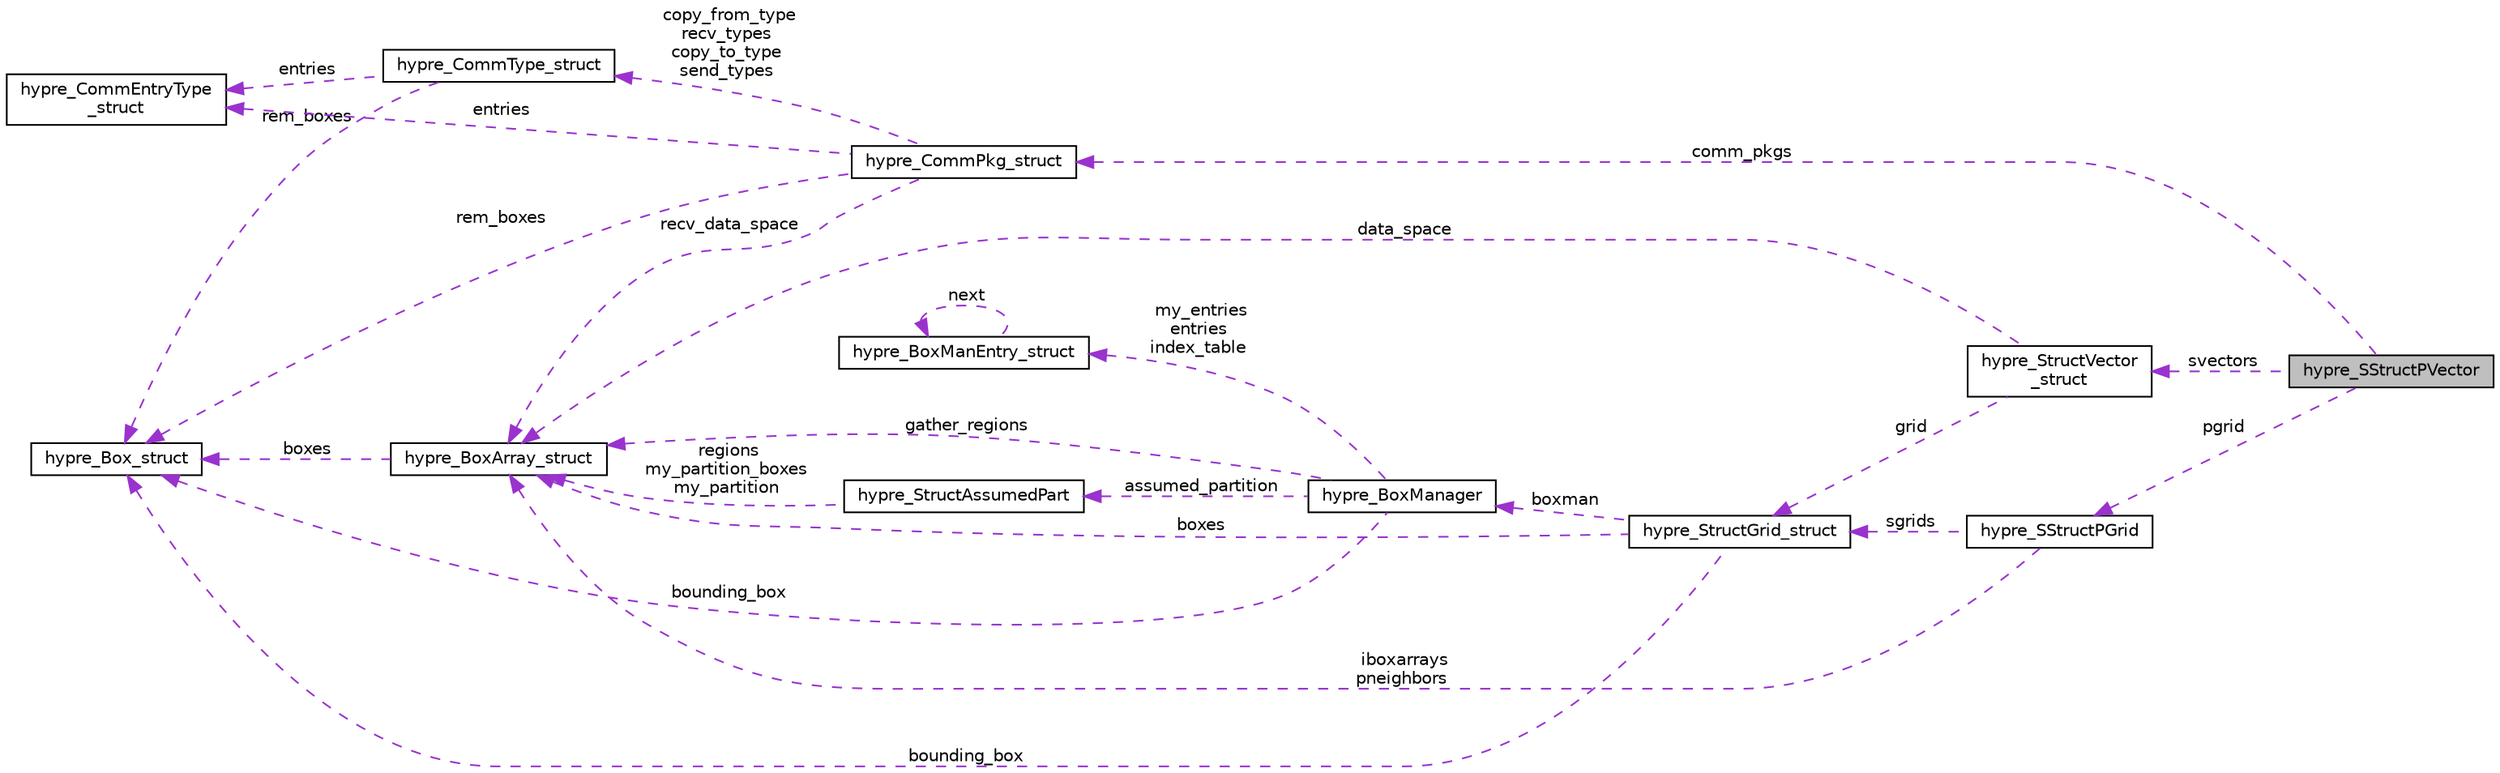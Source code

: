 digraph "hypre_SStructPVector"
{
 // LATEX_PDF_SIZE
  edge [fontname="Helvetica",fontsize="10",labelfontname="Helvetica",labelfontsize="10"];
  node [fontname="Helvetica",fontsize="10",shape=record];
  rankdir="LR";
  Node1 [label="hypre_SStructPVector",height=0.2,width=0.4,color="black", fillcolor="grey75", style="filled", fontcolor="black",tooltip=" "];
  Node2 -> Node1 [dir="back",color="darkorchid3",fontsize="10",style="dashed",label=" comm_pkgs" ,fontname="Helvetica"];
  Node2 [label="hypre_CommPkg_struct",height=0.2,width=0.4,color="black", fillcolor="white", style="filled",URL="$structhypre___comm_pkg__struct.html",tooltip=" "];
  Node3 -> Node2 [dir="back",color="darkorchid3",fontsize="10",style="dashed",label=" recv_data_space" ,fontname="Helvetica"];
  Node3 [label="hypre_BoxArray_struct",height=0.2,width=0.4,color="black", fillcolor="white", style="filled",URL="$structhypre___box_array__struct.html",tooltip=" "];
  Node4 -> Node3 [dir="back",color="darkorchid3",fontsize="10",style="dashed",label=" boxes" ,fontname="Helvetica"];
  Node4 [label="hypre_Box_struct",height=0.2,width=0.4,color="black", fillcolor="white", style="filled",URL="$structhypre___box__struct.html",tooltip=" "];
  Node5 -> Node2 [dir="back",color="darkorchid3",fontsize="10",style="dashed",label=" entries" ,fontname="Helvetica"];
  Node5 [label="hypre_CommEntryType\l_struct",height=0.2,width=0.4,color="black", fillcolor="white", style="filled",URL="$structhypre___comm_entry_type__struct.html",tooltip=" "];
  Node6 -> Node2 [dir="back",color="darkorchid3",fontsize="10",style="dashed",label=" copy_from_type\nrecv_types\ncopy_to_type\nsend_types" ,fontname="Helvetica"];
  Node6 [label="hypre_CommType_struct",height=0.2,width=0.4,color="black", fillcolor="white", style="filled",URL="$structhypre___comm_type__struct.html",tooltip=" "];
  Node5 -> Node6 [dir="back",color="darkorchid3",fontsize="10",style="dashed",label=" entries" ,fontname="Helvetica"];
  Node4 -> Node6 [dir="back",color="darkorchid3",fontsize="10",style="dashed",label=" rem_boxes" ,fontname="Helvetica"];
  Node4 -> Node2 [dir="back",color="darkorchid3",fontsize="10",style="dashed",label=" rem_boxes" ,fontname="Helvetica"];
  Node7 -> Node1 [dir="back",color="darkorchid3",fontsize="10",style="dashed",label=" pgrid" ,fontname="Helvetica"];
  Node7 [label="hypre_SStructPGrid",height=0.2,width=0.4,color="black", fillcolor="white", style="filled",URL="$structhypre___s_struct_p_grid.html",tooltip=" "];
  Node3 -> Node7 [dir="back",color="darkorchid3",fontsize="10",style="dashed",label=" iboxarrays\npneighbors" ,fontname="Helvetica"];
  Node8 -> Node7 [dir="back",color="darkorchid3",fontsize="10",style="dashed",label=" sgrids" ,fontname="Helvetica"];
  Node8 [label="hypre_StructGrid_struct",height=0.2,width=0.4,color="black", fillcolor="white", style="filled",URL="$structhypre___struct_grid__struct.html",tooltip=" "];
  Node3 -> Node8 [dir="back",color="darkorchid3",fontsize="10",style="dashed",label=" boxes" ,fontname="Helvetica"];
  Node4 -> Node8 [dir="back",color="darkorchid3",fontsize="10",style="dashed",label=" bounding_box" ,fontname="Helvetica"];
  Node9 -> Node8 [dir="back",color="darkorchid3",fontsize="10",style="dashed",label=" boxman" ,fontname="Helvetica"];
  Node9 [label="hypre_BoxManager",height=0.2,width=0.4,color="black", fillcolor="white", style="filled",URL="$structhypre___box_manager.html",tooltip=" "];
  Node10 -> Node9 [dir="back",color="darkorchid3",fontsize="10",style="dashed",label=" my_entries\nentries\nindex_table" ,fontname="Helvetica"];
  Node10 [label="hypre_BoxManEntry_struct",height=0.2,width=0.4,color="black", fillcolor="white", style="filled",URL="$structhypre___box_man_entry__struct.html",tooltip=" "];
  Node10 -> Node10 [dir="back",color="darkorchid3",fontsize="10",style="dashed",label=" next" ,fontname="Helvetica"];
  Node3 -> Node9 [dir="back",color="darkorchid3",fontsize="10",style="dashed",label=" gather_regions" ,fontname="Helvetica"];
  Node11 -> Node9 [dir="back",color="darkorchid3",fontsize="10",style="dashed",label=" assumed_partition" ,fontname="Helvetica"];
  Node11 [label="hypre_StructAssumedPart",height=0.2,width=0.4,color="black", fillcolor="white", style="filled",URL="$structhypre___struct_assumed_part.html",tooltip=" "];
  Node3 -> Node11 [dir="back",color="darkorchid3",fontsize="10",style="dashed",label=" regions\nmy_partition_boxes\nmy_partition" ,fontname="Helvetica"];
  Node4 -> Node9 [dir="back",color="darkorchid3",fontsize="10",style="dashed",label=" bounding_box" ,fontname="Helvetica"];
  Node12 -> Node1 [dir="back",color="darkorchid3",fontsize="10",style="dashed",label=" svectors" ,fontname="Helvetica"];
  Node12 [label="hypre_StructVector\l_struct",height=0.2,width=0.4,color="black", fillcolor="white", style="filled",URL="$structhypre___struct_vector__struct.html",tooltip=" "];
  Node3 -> Node12 [dir="back",color="darkorchid3",fontsize="10",style="dashed",label=" data_space" ,fontname="Helvetica"];
  Node8 -> Node12 [dir="back",color="darkorchid3",fontsize="10",style="dashed",label=" grid" ,fontname="Helvetica"];
}
